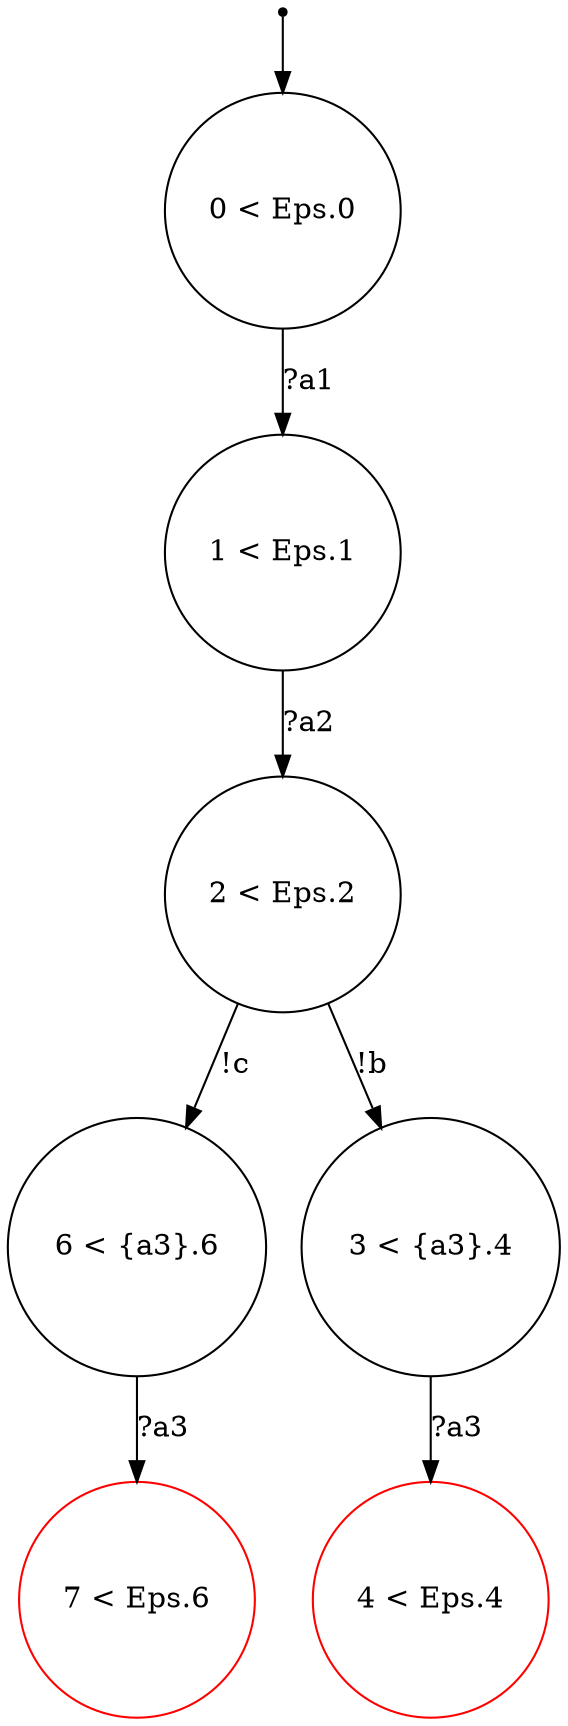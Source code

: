 digraph {
 node [shape=point] ENTRY
 node [shape=circle]
2 [label="2 < Eps.2
"]
1 [label="1 < Eps.1
"]
7 [label="7 < Eps.6
" color="red"]
6 [label="6 < {a3}.6
"]
3 [label="3 < {a3}.4
"]
4 [label="4 < Eps.4
" color="red"]
0 [label="0 < Eps.0
"]
ENTRY -> 0
2 -> 3 [label="!b"]
6 -> 7 [label="?a3"]
2 -> 6 [label="!c"]
0 -> 1 [label="?a1"]
3 -> 4 [label="?a3"]
1 -> 2 [label="?a2"]

}